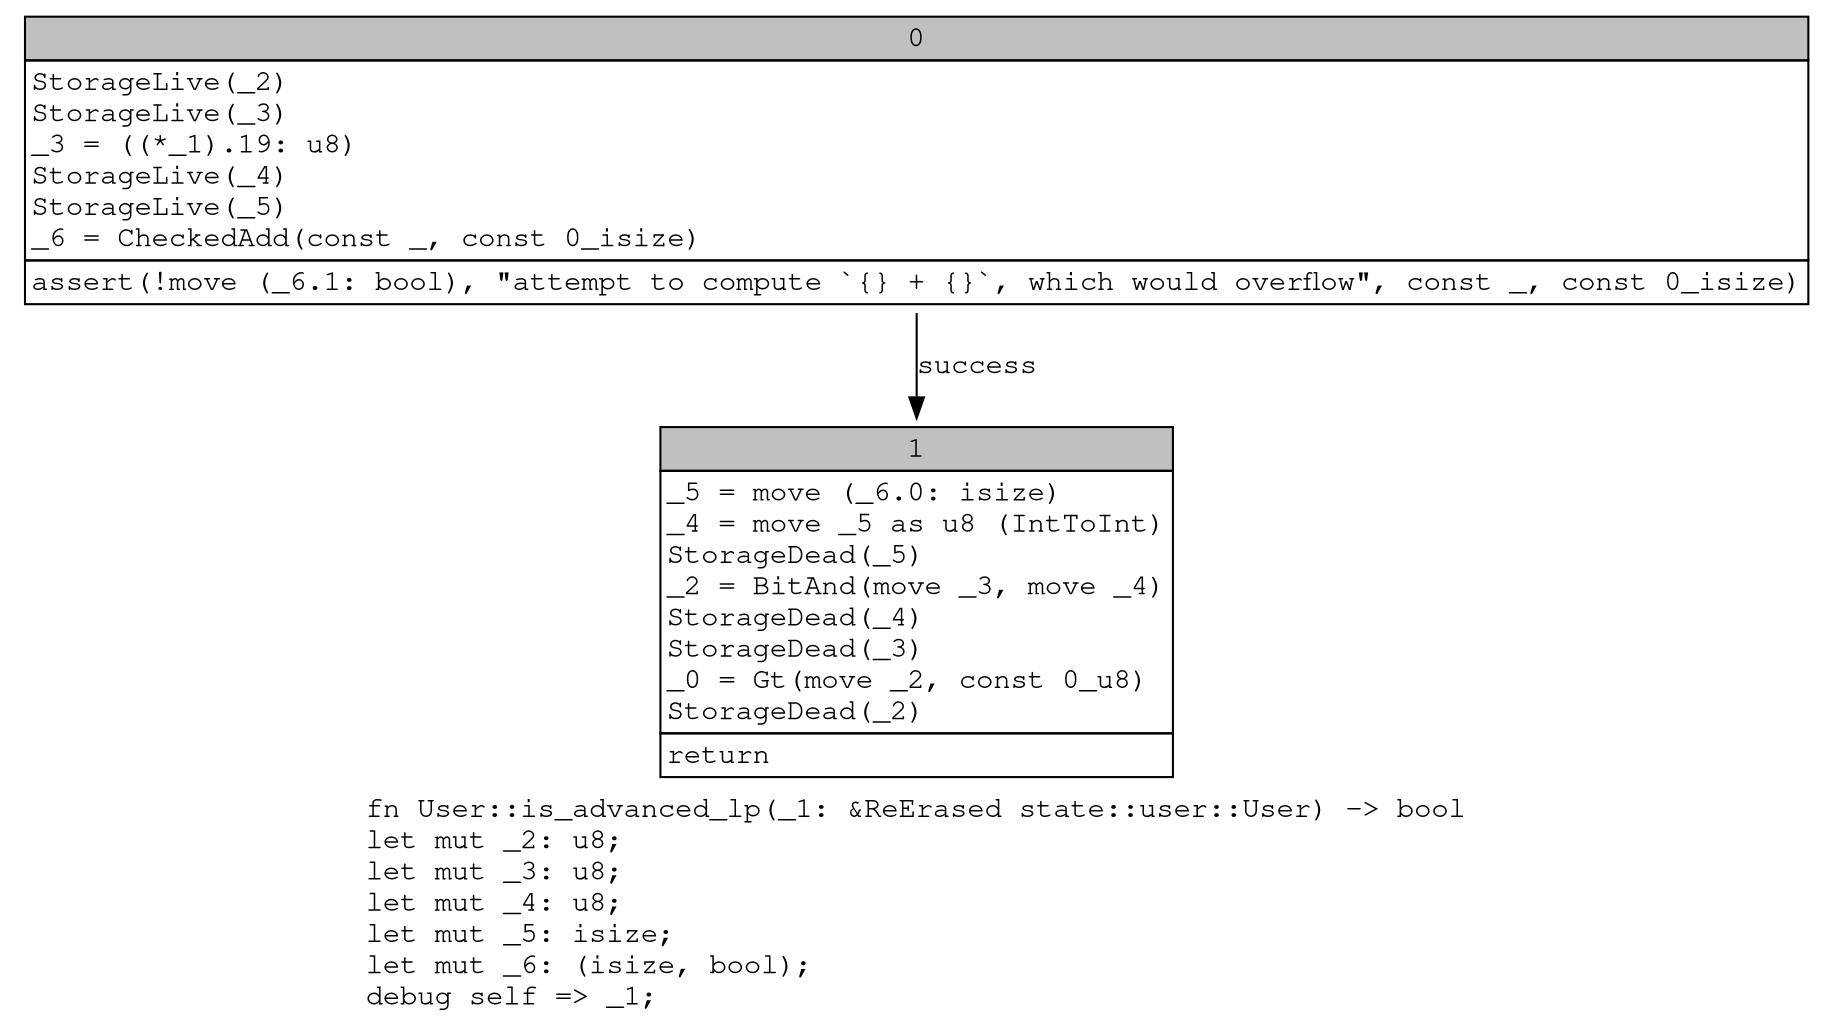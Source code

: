 digraph Mir_0_4274 {
    graph [fontname="Courier, monospace"];
    node [fontname="Courier, monospace"];
    edge [fontname="Courier, monospace"];
    label=<fn User::is_advanced_lp(_1: &amp;ReErased state::user::User) -&gt; bool<br align="left"/>let mut _2: u8;<br align="left"/>let mut _3: u8;<br align="left"/>let mut _4: u8;<br align="left"/>let mut _5: isize;<br align="left"/>let mut _6: (isize, bool);<br align="left"/>debug self =&gt; _1;<br align="left"/>>;
    bb0__0_4274 [shape="none", label=<<table border="0" cellborder="1" cellspacing="0"><tr><td bgcolor="gray" align="center" colspan="1">0</td></tr><tr><td align="left" balign="left">StorageLive(_2)<br/>StorageLive(_3)<br/>_3 = ((*_1).19: u8)<br/>StorageLive(_4)<br/>StorageLive(_5)<br/>_6 = CheckedAdd(const _, const 0_isize)<br/></td></tr><tr><td align="left">assert(!move (_6.1: bool), &quot;attempt to compute `{} + {}`, which would overflow&quot;, const _, const 0_isize)</td></tr></table>>];
    bb1__0_4274 [shape="none", label=<<table border="0" cellborder="1" cellspacing="0"><tr><td bgcolor="gray" align="center" colspan="1">1</td></tr><tr><td align="left" balign="left">_5 = move (_6.0: isize)<br/>_4 = move _5 as u8 (IntToInt)<br/>StorageDead(_5)<br/>_2 = BitAnd(move _3, move _4)<br/>StorageDead(_4)<br/>StorageDead(_3)<br/>_0 = Gt(move _2, const 0_u8)<br/>StorageDead(_2)<br/></td></tr><tr><td align="left">return</td></tr></table>>];
    bb0__0_4274 -> bb1__0_4274 [label="success"];
}
